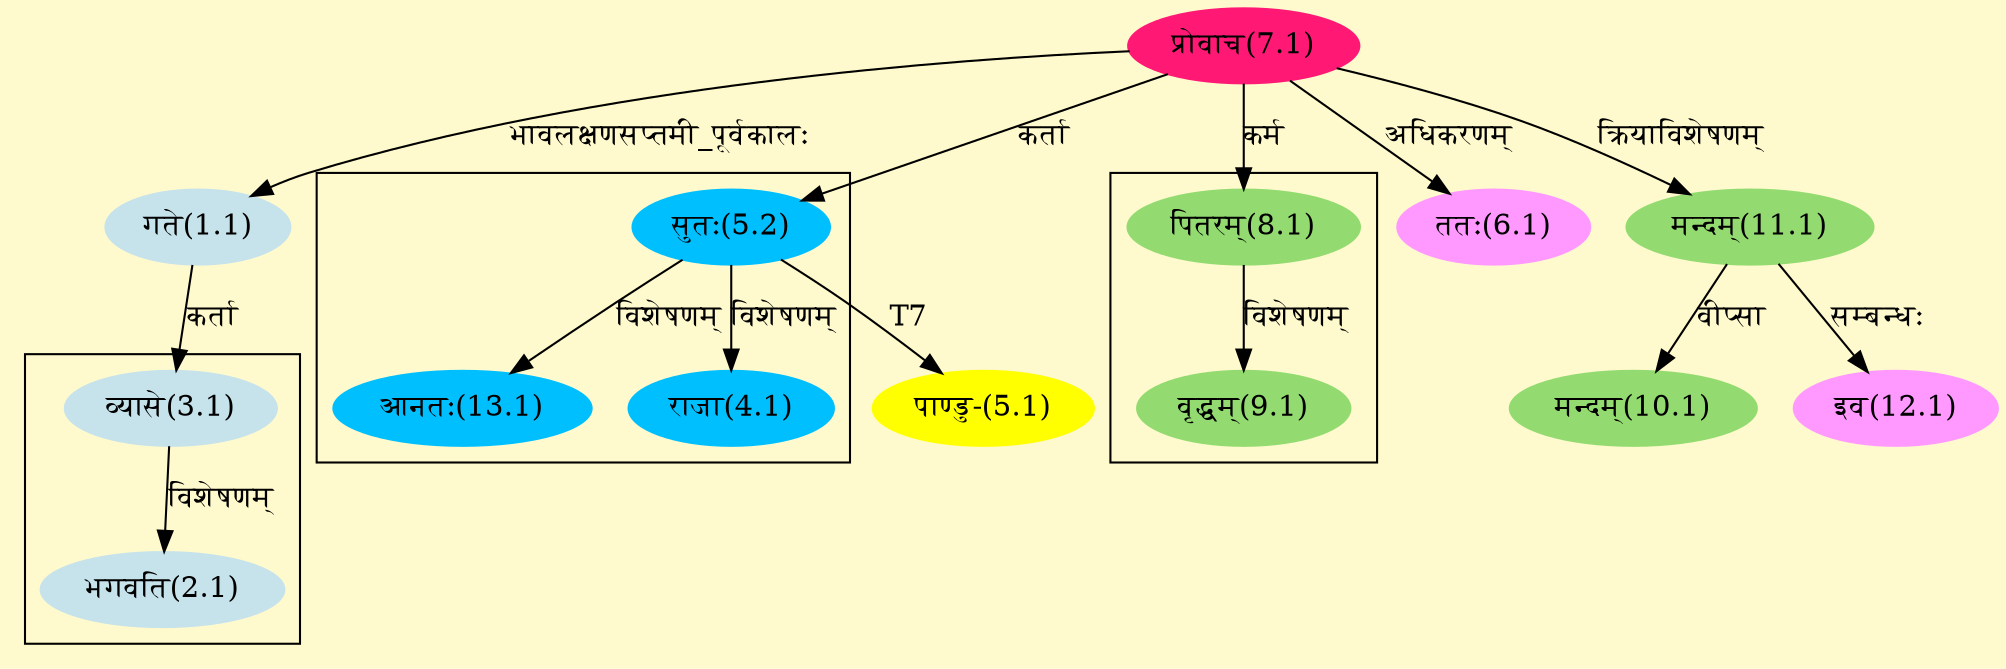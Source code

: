 digraph G{
rankdir=BT;
 compound=true;
 bgcolor="lemonchiffon1";

subgraph cluster_1{
Node2_1 [style=filled, color="#C6E2EB" label = "भगवति(2.1)"]
Node3_1 [style=filled, color="#C6E2EB" label = "व्यासे(3.1)"]

}

subgraph cluster_2{
Node4_1 [style=filled, color="#00BFFF" label = "राजा(4.1)"]
Node5_2 [style=filled, color="#00BFFF" label = "सुतः(5.2)"]
Node13_1 [style=filled, color="#00BFFF" label = "आनतः(13.1)"]

}

subgraph cluster_3{
Node9_1 [style=filled, color="#93DB70" label = "वृद्धम्(9.1)"]
Node8_1 [style=filled, color="#93DB70" label = "पितरम्(8.1)"]

}
Node1_1 [style=filled, color="#C6E2EB" label = "गते(1.1)"]
Node7_1 [style=filled, color="#FF1975" label = "प्रोवाच(7.1)"]
Node3_1 [style=filled, color="#C6E2EB" label = "व्यासे(3.1)"]
Node5_1 [style=filled, color="#FFFF00" label = "पाण्डु-(5.1)"]
Node5_2 [style=filled, color="#00BFFF" label = "सुतः(5.2)"]
Node6_1 [style=filled, color="#FF99FF" label = "ततः(6.1)"]
Node [style=filled, color="" label = "()"]
Node8_1 [style=filled, color="#93DB70" label = "पितरम्(8.1)"]
Node10_1 [style=filled, color="#93DB70" label = "मन्दम्(10.1)"]
Node11_1 [style=filled, color="#93DB70" label = "मन्दम्(11.1)"]
Node12_1 [style=filled, color="#FF99FF" label = "इव(12.1)"]
/* Start of Relations section */

Node1_1 -> Node7_1 [  label="भावलक्षणसप्तमी_पूर्वकालः"  dir="back" ]
Node2_1 -> Node3_1 [  label="विशेषणम्"  dir="back" ]
Node3_1 -> Node1_1 [  label="कर्ता"  dir="back" ]
Node4_1 -> Node5_2 [  label="विशेषणम्"  dir="back" ]
Node5_1 -> Node5_2 [  label="T7"  dir="back" ]
Node5_2 -> Node7_1 [  label="कर्ता"  dir="back" ]
Node6_1 -> Node7_1 [  label="अधिकरणम्"  dir="back" ]
Node8_1 -> Node7_1 [  label="कर्म"  dir="back" ]
Node9_1 -> Node8_1 [  label="विशेषणम्"  dir="back" ]
Node10_1 -> Node11_1 [  label="वीप्सा"  dir="back" ]
Node11_1 -> Node7_1 [  label="क्रियाविशेषणम्"  dir="back" ]
Node12_1 -> Node11_1 [  label="सम्बन्धः"  dir="back" ]
Node13_1 -> Node5_2 [  label="विशेषणम्"  dir="back" ]
}
